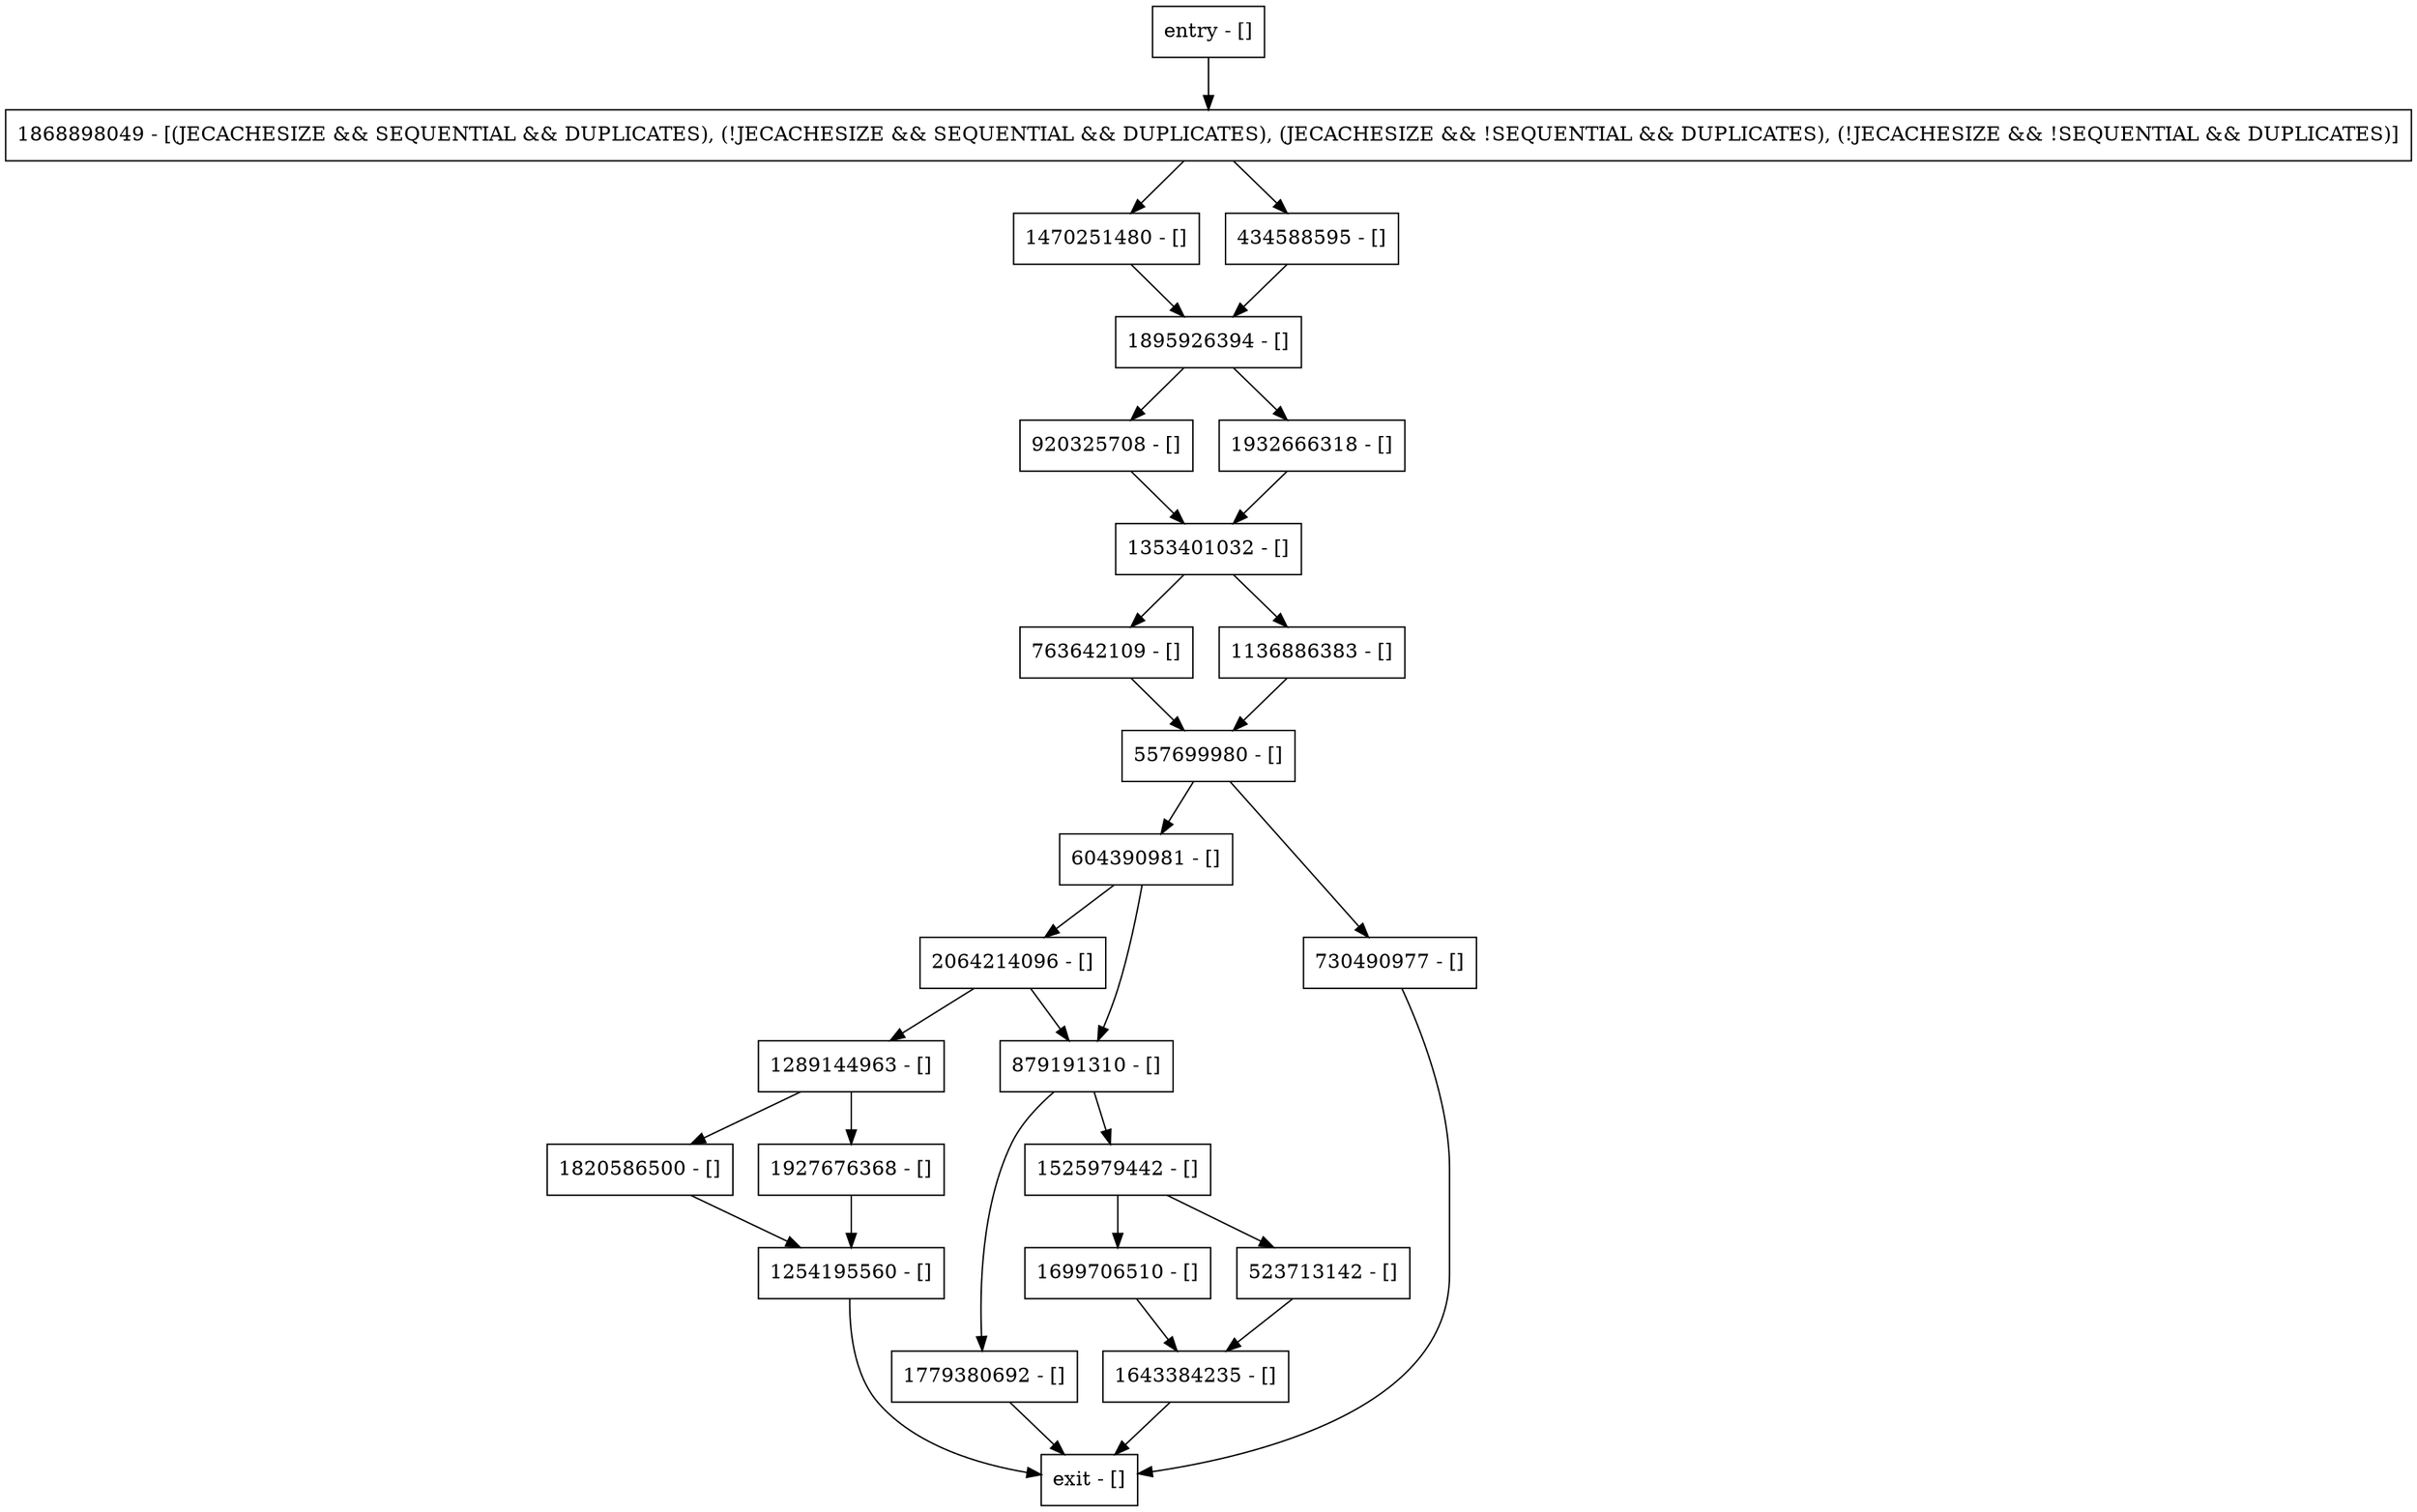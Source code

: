 digraph compare {
node [shape=record];
1699706510 [label="1699706510 - []"];
920325708 [label="920325708 - []"];
1289144963 [label="1289144963 - []"];
523713142 [label="523713142 - []"];
1895926394 [label="1895926394 - []"];
1820586500 [label="1820586500 - []"];
604390981 [label="604390981 - []"];
1470251480 [label="1470251480 - []"];
763642109 [label="763642109 - []"];
557699980 [label="557699980 - []"];
1779380692 [label="1779380692 - []"];
1868898049 [label="1868898049 - [(JECACHESIZE && SEQUENTIAL && DUPLICATES), (!JECACHESIZE && SEQUENTIAL && DUPLICATES), (JECACHESIZE && !SEQUENTIAL && DUPLICATES), (!JECACHESIZE && !SEQUENTIAL && DUPLICATES)]"];
2064214096 [label="2064214096 - []"];
1525979442 [label="1525979442 - []"];
1353401032 [label="1353401032 - []"];
1643384235 [label="1643384235 - []"];
1136886383 [label="1136886383 - []"];
1254195560 [label="1254195560 - []"];
1927676368 [label="1927676368 - []"];
879191310 [label="879191310 - []"];
entry [label="entry - []"];
exit [label="exit - []"];
730490977 [label="730490977 - []"];
434588595 [label="434588595 - []"];
1932666318 [label="1932666318 - []"];
entry;
exit;
1699706510 -> 1643384235;
920325708 -> 1353401032;
1289144963 -> 1820586500;
1289144963 -> 1927676368;
523713142 -> 1643384235;
1895926394 -> 920325708;
1895926394 -> 1932666318;
1820586500 -> 1254195560;
604390981 -> 879191310;
604390981 -> 2064214096;
1470251480 -> 1895926394;
763642109 -> 557699980;
557699980 -> 730490977;
557699980 -> 604390981;
1779380692 -> exit;
1868898049 -> 434588595;
1868898049 -> 1470251480;
2064214096 -> 879191310;
2064214096 -> 1289144963;
1525979442 -> 1699706510;
1525979442 -> 523713142;
1353401032 -> 763642109;
1353401032 -> 1136886383;
1643384235 -> exit;
1136886383 -> 557699980;
1254195560 -> exit;
1927676368 -> 1254195560;
879191310 -> 1779380692;
879191310 -> 1525979442;
entry -> 1868898049;
730490977 -> exit;
434588595 -> 1895926394;
1932666318 -> 1353401032;
}
